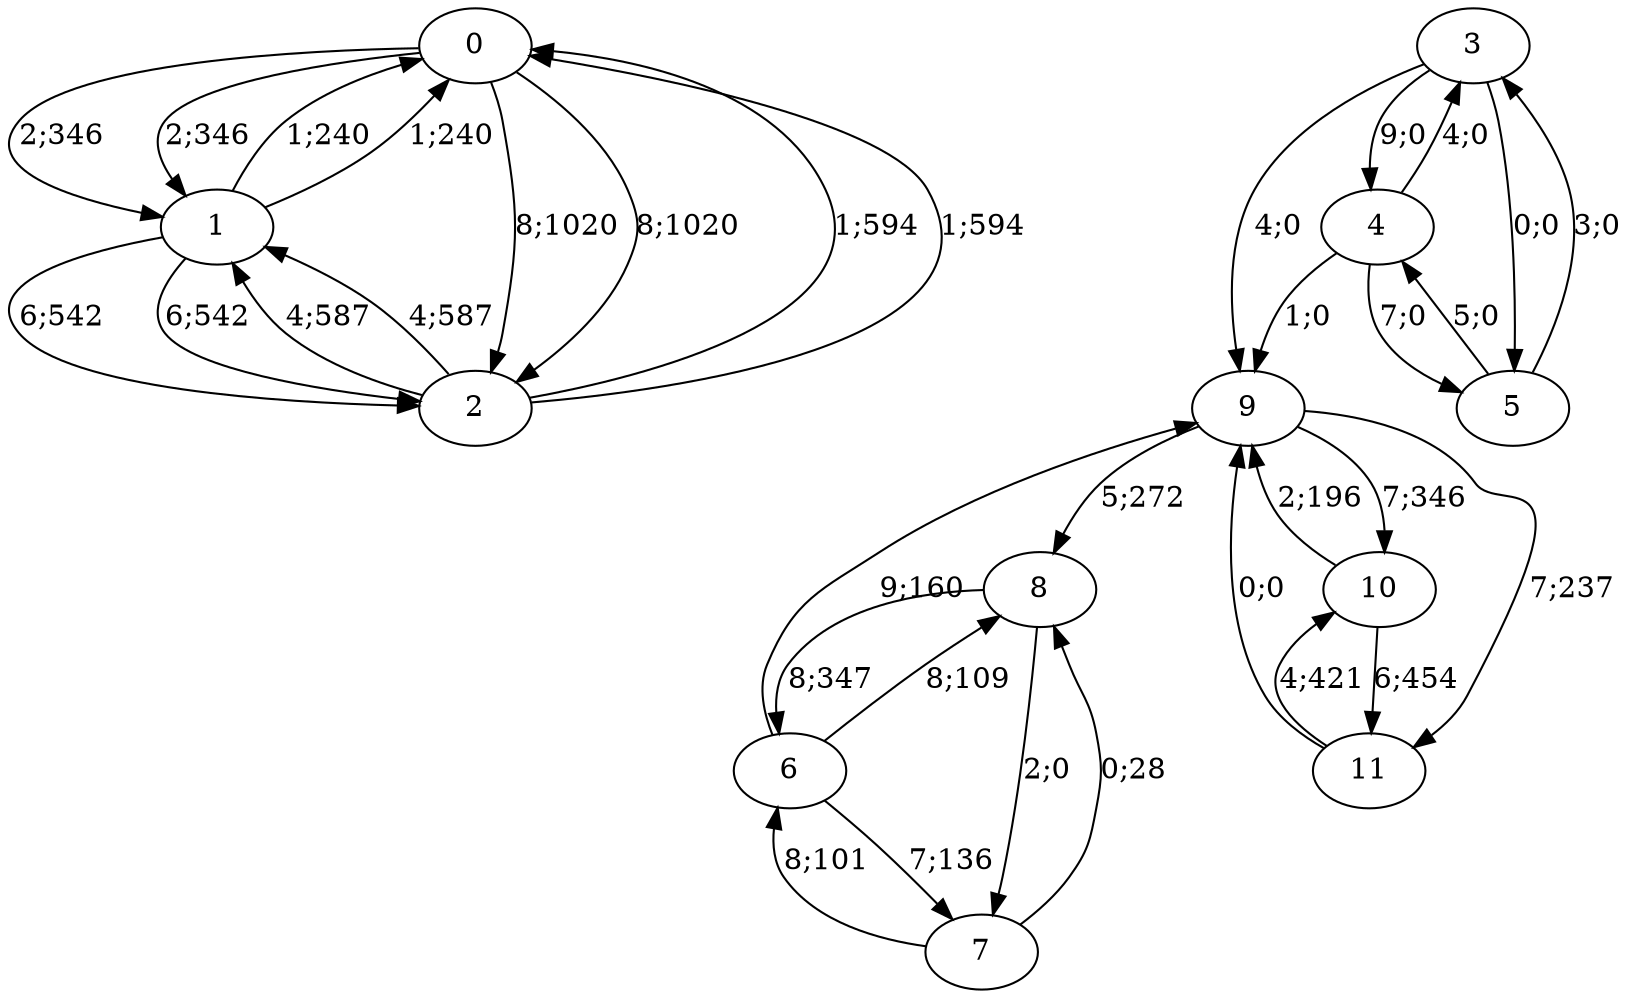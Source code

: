 digraph graph8579 {


0 -> 1 [color=black,label="2;346"]
0 -> 2 [color=black,label="8;1020"]


1 -> 0 [color=black,label="1;240"]
1 -> 2 [color=black,label="6;542"]


2 -> 0 [color=black,label="1;594"]
2 -> 1 [color=black,label="4;587"]






































9 -> 8 [color=black,label="5;272"]
9 -> 10 [color=black,label="7;346"]
9 -> 11 [color=black,label="7;237"]


10 -> 9 [color=black,label="2;196"]
10 -> 11 [color=black,label="6;454"]


11 -> 9 [color=black,label="0;0"]
11 -> 10 [color=black,label="4;421"]














6 -> 9 [color=black,label="9;160"]
6 -> 7 [color=black,label="7;136"]
6 -> 8 [color=black,label="8;109"]


7 -> 6 [color=black,label="8;101"]
7 -> 8 [color=black,label="0;28"]


8 -> 6 [color=black,label="8;347"]
8 -> 7 [color=black,label="2;0"]














3 -> 9 [color=black,label="4;0"]
3 -> 4 [color=black,label="9;0"]
3 -> 5 [color=black,label="0;0"]


4 -> 9 [color=black,label="1;0"]
4 -> 3 [color=black,label="4;0"]
4 -> 5 [color=black,label="7;0"]


5 -> 3 [color=black,label="3;0"]
5 -> 4 [color=black,label="5;0"]














0 -> 1 [color=black,label="2;346"]
0 -> 2 [color=black,label="8;1020"]


1 -> 0 [color=black,label="1;240"]
1 -> 2 [color=black,label="6;542"]


2 -> 0 [color=black,label="1;594"]
2 -> 1 [color=black,label="4;587"]



















}